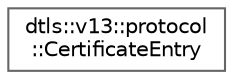 digraph "Graphical Class Hierarchy"
{
 // LATEX_PDF_SIZE
  bgcolor="transparent";
  edge [fontname=Helvetica,fontsize=10,labelfontname=Helvetica,labelfontsize=10];
  node [fontname=Helvetica,fontsize=10,shape=box,height=0.2,width=0.4];
  rankdir="LR";
  Node0 [id="Node000000",label="dtls::v13::protocol\l::CertificateEntry",height=0.2,width=0.4,color="grey40", fillcolor="white", style="filled",URL="$structdtls_1_1v13_1_1protocol_1_1CertificateEntry.html",tooltip=" "];
}
